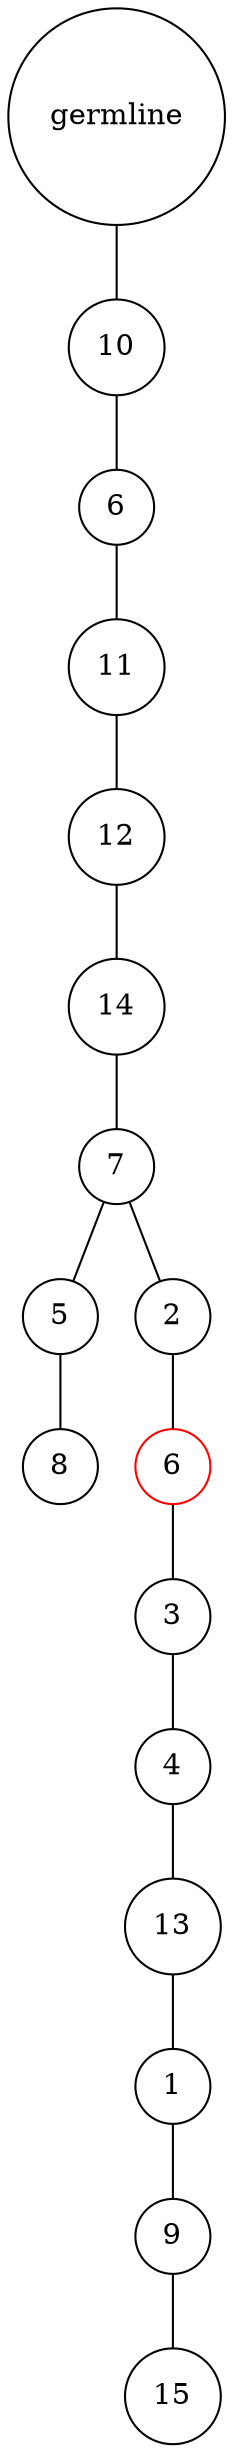 graph {
	rankdir=UD;
	splines=line;
	node [shape=circle]
	"0x7feb4cbe32b0" [label="germline"];
	"0x7feb4cbe32e0" [label="10"];
	"0x7feb4cbe32b0" -- "0x7feb4cbe32e0" ;
	"0x7feb4cbe3310" [label="6"];
	"0x7feb4cbe32e0" -- "0x7feb4cbe3310" ;
	"0x7feb4cbe3340" [label="11"];
	"0x7feb4cbe3310" -- "0x7feb4cbe3340" ;
	"0x7feb4cbe3370" [label="12"];
	"0x7feb4cbe3340" -- "0x7feb4cbe3370" ;
	"0x7feb4cbe33a0" [label="14"];
	"0x7feb4cbe3370" -- "0x7feb4cbe33a0" ;
	"0x7feb4cbe33d0" [label="7"];
	"0x7feb4cbe33a0" -- "0x7feb4cbe33d0" ;
	"0x7feb4cbe3400" [label="5"];
	"0x7feb4cbe33d0" -- "0x7feb4cbe3400" ;
	"0x7feb4cbe3430" [label="8"];
	"0x7feb4cbe3400" -- "0x7feb4cbe3430" ;
	"0x7feb4cbe3460" [label="2"];
	"0x7feb4cbe33d0" -- "0x7feb4cbe3460" ;
	"0x7feb4cbe3490" [label="6",color="red"];
	"0x7feb4cbe3460" -- "0x7feb4cbe3490" ;
	"0x7feb4cbe34c0" [label="3"];
	"0x7feb4cbe3490" -- "0x7feb4cbe34c0" ;
	"0x7feb4cbe34f0" [label="4"];
	"0x7feb4cbe34c0" -- "0x7feb4cbe34f0" ;
	"0x7feb4cbe3520" [label="13"];
	"0x7feb4cbe34f0" -- "0x7feb4cbe3520" ;
	"0x7feb4cbe3550" [label="1"];
	"0x7feb4cbe3520" -- "0x7feb4cbe3550" ;
	"0x7feb4cbe3580" [label="9"];
	"0x7feb4cbe3550" -- "0x7feb4cbe3580" ;
	"0x7feb4cbe35b0" [label="15"];
	"0x7feb4cbe3580" -- "0x7feb4cbe35b0" ;
}
